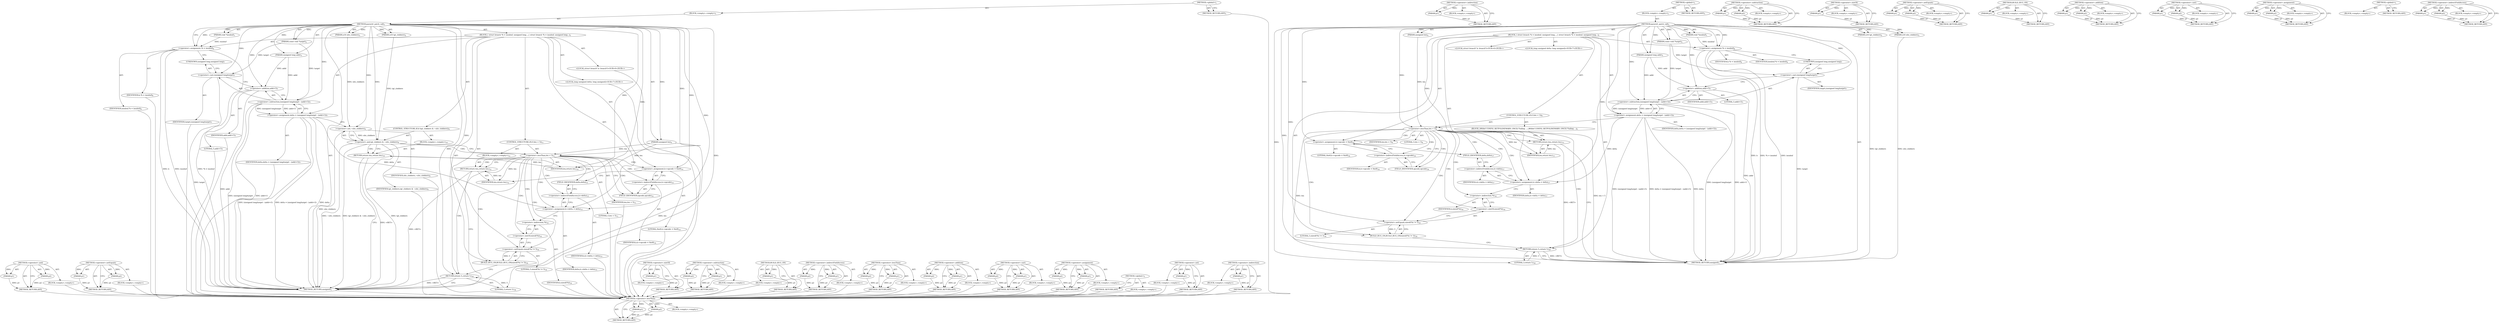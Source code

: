digraph "&lt;operator&gt;.indirectFieldAccess" {
vulnerable_110 [label=<(METHOD,&lt;operator&gt;.and)>];
vulnerable_111 [label=<(PARAM,p1)>];
vulnerable_112 [label=<(PARAM,p2)>];
vulnerable_113 [label=<(BLOCK,&lt;empty&gt;,&lt;empty&gt;)>];
vulnerable_114 [label=<(METHOD_RETURN,ANY)>];
vulnerable_133 [label=<(METHOD,&lt;operator&gt;.notEquals)>];
vulnerable_134 [label=<(PARAM,p1)>];
vulnerable_135 [label=<(PARAM,p2)>];
vulnerable_136 [label=<(BLOCK,&lt;empty&gt;,&lt;empty&gt;)>];
vulnerable_137 [label=<(METHOD_RETURN,ANY)>];
vulnerable_6 [label=<(METHOD,&lt;global&gt;)<SUB>1</SUB>>];
vulnerable_7 [label=<(BLOCK,&lt;empty&gt;,&lt;empty&gt;)<SUB>1</SUB>>];
vulnerable_8 [label=<(METHOD,paravirt_patch_call)<SUB>1</SUB>>];
vulnerable_9 [label=<(PARAM,void *insnbuf)<SUB>1</SUB>>];
vulnerable_10 [label=<(PARAM,const void *target)<SUB>2</SUB>>];
vulnerable_11 [label=<(PARAM,u16 tgt_clobbers)<SUB>2</SUB>>];
vulnerable_12 [label=<(PARAM,unsigned long addr)<SUB>3</SUB>>];
vulnerable_13 [label=<(PARAM,u16 site_clobbers)<SUB>3</SUB>>];
vulnerable_14 [label=<(PARAM,unsigned len)<SUB>4</SUB>>];
vulnerable_15 [label=<(BLOCK,{
 	struct branch *b = insnbuf;
 	unsigned long...,{
 	struct branch *b = insnbuf;
 	unsigned long...)<SUB>5</SUB>>];
vulnerable_16 [label="<(LOCAL,struct branch* b: branch*)<SUB>6</SUB>>"];
vulnerable_17 [label=<(&lt;operator&gt;.assignment,*b = insnbuf)<SUB>6</SUB>>];
vulnerable_18 [label=<(IDENTIFIER,b,*b = insnbuf)<SUB>6</SUB>>];
vulnerable_19 [label=<(IDENTIFIER,insnbuf,*b = insnbuf)<SUB>6</SUB>>];
vulnerable_20 [label="<(LOCAL,long unsigned delta: long unsigned)<SUB>7</SUB>>"];
vulnerable_21 [label=<(&lt;operator&gt;.assignment,delta = (unsigned long)target - (addr+5))<SUB>7</SUB>>];
vulnerable_22 [label=<(IDENTIFIER,delta,delta = (unsigned long)target - (addr+5))<SUB>7</SUB>>];
vulnerable_23 [label=<(&lt;operator&gt;.subtraction,(unsigned long)target - (addr+5))<SUB>7</SUB>>];
vulnerable_24 [label=<(&lt;operator&gt;.cast,(unsigned long)target)<SUB>7</SUB>>];
vulnerable_25 [label=<(UNKNOWN,unsigned long,unsigned long)<SUB>7</SUB>>];
vulnerable_26 [label=<(IDENTIFIER,target,(unsigned long)target)<SUB>7</SUB>>];
vulnerable_27 [label=<(&lt;operator&gt;.addition,addr+5)<SUB>7</SUB>>];
vulnerable_28 [label=<(IDENTIFIER,addr,addr+5)<SUB>7</SUB>>];
vulnerable_29 [label=<(LITERAL,5,addr+5)<SUB>7</SUB>>];
vulnerable_30 [label=<(CONTROL_STRUCTURE,IF,if (tgt_clobbers &amp; ~site_clobbers))<SUB>9</SUB>>];
vulnerable_31 [label=<(&lt;operator&gt;.and,tgt_clobbers &amp; ~site_clobbers)<SUB>9</SUB>>];
vulnerable_32 [label=<(IDENTIFIER,tgt_clobbers,tgt_clobbers &amp; ~site_clobbers)<SUB>9</SUB>>];
vulnerable_33 [label=<(&lt;operator&gt;.not,~site_clobbers)<SUB>9</SUB>>];
vulnerable_34 [label=<(IDENTIFIER,site_clobbers,~site_clobbers)<SUB>9</SUB>>];
vulnerable_35 [label=<(BLOCK,&lt;empty&gt;,&lt;empty&gt;)<SUB>10</SUB>>];
vulnerable_36 [label=<(RETURN,return len;,return len;)<SUB>10</SUB>>];
vulnerable_37 [label=<(IDENTIFIER,len,return len;)<SUB>10</SUB>>];
vulnerable_38 [label=<(CONTROL_STRUCTURE,IF,if (len &lt; 5))<SUB>11</SUB>>];
vulnerable_39 [label=<(&lt;operator&gt;.lessThan,len &lt; 5)<SUB>11</SUB>>];
vulnerable_40 [label=<(IDENTIFIER,len,len &lt; 5)<SUB>11</SUB>>];
vulnerable_41 [label=<(LITERAL,5,len &lt; 5)<SUB>11</SUB>>];
vulnerable_42 [label=<(BLOCK,&lt;empty&gt;,&lt;empty&gt;)<SUB>12</SUB>>];
vulnerable_43 [label=<(RETURN,return len;,return len;)<SUB>12</SUB>>];
vulnerable_44 [label=<(IDENTIFIER,len,return len;)<SUB>12</SUB>>];
vulnerable_45 [label=<(&lt;operator&gt;.assignment,b-&gt;opcode = 0xe8)<SUB>14</SUB>>];
vulnerable_46 [label=<(&lt;operator&gt;.indirectFieldAccess,b-&gt;opcode)<SUB>14</SUB>>];
vulnerable_47 [label=<(IDENTIFIER,b,b-&gt;opcode = 0xe8)<SUB>14</SUB>>];
vulnerable_48 [label=<(FIELD_IDENTIFIER,opcode,opcode)<SUB>14</SUB>>];
vulnerable_49 [label=<(LITERAL,0xe8,b-&gt;opcode = 0xe8)<SUB>14</SUB>>];
vulnerable_50 [label=<(&lt;operator&gt;.assignment,b-&gt;delta = delta)<SUB>15</SUB>>];
vulnerable_51 [label=<(&lt;operator&gt;.indirectFieldAccess,b-&gt;delta)<SUB>15</SUB>>];
vulnerable_52 [label=<(IDENTIFIER,b,b-&gt;delta = delta)<SUB>15</SUB>>];
vulnerable_53 [label=<(FIELD_IDENTIFIER,delta,delta)<SUB>15</SUB>>];
vulnerable_54 [label=<(IDENTIFIER,delta,b-&gt;delta = delta)<SUB>15</SUB>>];
vulnerable_55 [label=<(BUILD_BUG_ON,BUILD_BUG_ON(sizeof(*b) != 5))<SUB>16</SUB>>];
vulnerable_56 [label=<(&lt;operator&gt;.notEquals,sizeof(*b) != 5)<SUB>16</SUB>>];
vulnerable_57 [label=<(&lt;operator&gt;.sizeOf,sizeof(*b))<SUB>16</SUB>>];
vulnerable_58 [label=<(&lt;operator&gt;.indirection,*b)<SUB>16</SUB>>];
vulnerable_59 [label=<(IDENTIFIER,b,sizeof(*b))<SUB>16</SUB>>];
vulnerable_60 [label=<(LITERAL,5,sizeof(*b) != 5)<SUB>16</SUB>>];
vulnerable_61 [label=<(RETURN,return 5;,return 5;)<SUB>18</SUB>>];
vulnerable_62 [label=<(LITERAL,5,return 5;)<SUB>18</SUB>>];
vulnerable_63 [label=<(METHOD_RETURN,unsigned)<SUB>1</SUB>>];
vulnerable_65 [label=<(METHOD_RETURN,ANY)<SUB>1</SUB>>];
vulnerable_138 [label=<(METHOD,&lt;operator&gt;.sizeOf)>];
vulnerable_139 [label=<(PARAM,p1)>];
vulnerable_140 [label=<(BLOCK,&lt;empty&gt;,&lt;empty&gt;)>];
vulnerable_141 [label=<(METHOD_RETURN,ANY)>];
vulnerable_95 [label=<(METHOD,&lt;operator&gt;.subtraction)>];
vulnerable_96 [label=<(PARAM,p1)>];
vulnerable_97 [label=<(PARAM,p2)>];
vulnerable_98 [label=<(BLOCK,&lt;empty&gt;,&lt;empty&gt;)>];
vulnerable_99 [label=<(METHOD_RETURN,ANY)>];
vulnerable_129 [label=<(METHOD,BUILD_BUG_ON)>];
vulnerable_130 [label=<(PARAM,p1)>];
vulnerable_131 [label=<(BLOCK,&lt;empty&gt;,&lt;empty&gt;)>];
vulnerable_132 [label=<(METHOD_RETURN,ANY)>];
vulnerable_124 [label=<(METHOD,&lt;operator&gt;.indirectFieldAccess)>];
vulnerable_125 [label=<(PARAM,p1)>];
vulnerable_126 [label=<(PARAM,p2)>];
vulnerable_127 [label=<(BLOCK,&lt;empty&gt;,&lt;empty&gt;)>];
vulnerable_128 [label=<(METHOD_RETURN,ANY)>];
vulnerable_119 [label=<(METHOD,&lt;operator&gt;.lessThan)>];
vulnerable_120 [label=<(PARAM,p1)>];
vulnerable_121 [label=<(PARAM,p2)>];
vulnerable_122 [label=<(BLOCK,&lt;empty&gt;,&lt;empty&gt;)>];
vulnerable_123 [label=<(METHOD_RETURN,ANY)>];
vulnerable_105 [label=<(METHOD,&lt;operator&gt;.addition)>];
vulnerable_106 [label=<(PARAM,p1)>];
vulnerable_107 [label=<(PARAM,p2)>];
vulnerable_108 [label=<(BLOCK,&lt;empty&gt;,&lt;empty&gt;)>];
vulnerable_109 [label=<(METHOD_RETURN,ANY)>];
vulnerable_100 [label=<(METHOD,&lt;operator&gt;.cast)>];
vulnerable_101 [label=<(PARAM,p1)>];
vulnerable_102 [label=<(PARAM,p2)>];
vulnerable_103 [label=<(BLOCK,&lt;empty&gt;,&lt;empty&gt;)>];
vulnerable_104 [label=<(METHOD_RETURN,ANY)>];
vulnerable_90 [label=<(METHOD,&lt;operator&gt;.assignment)>];
vulnerable_91 [label=<(PARAM,p1)>];
vulnerable_92 [label=<(PARAM,p2)>];
vulnerable_93 [label=<(BLOCK,&lt;empty&gt;,&lt;empty&gt;)>];
vulnerable_94 [label=<(METHOD_RETURN,ANY)>];
vulnerable_84 [label=<(METHOD,&lt;global&gt;)<SUB>1</SUB>>];
vulnerable_85 [label=<(BLOCK,&lt;empty&gt;,&lt;empty&gt;)>];
vulnerable_86 [label=<(METHOD_RETURN,ANY)>];
vulnerable_115 [label=<(METHOD,&lt;operator&gt;.not)>];
vulnerable_116 [label=<(PARAM,p1)>];
vulnerable_117 [label=<(BLOCK,&lt;empty&gt;,&lt;empty&gt;)>];
vulnerable_118 [label=<(METHOD_RETURN,ANY)>];
vulnerable_142 [label=<(METHOD,&lt;operator&gt;.indirection)>];
vulnerable_143 [label=<(PARAM,p1)>];
vulnerable_144 [label=<(BLOCK,&lt;empty&gt;,&lt;empty&gt;)>];
vulnerable_145 [label=<(METHOD_RETURN,ANY)>];
fixed_102 [label=<(METHOD,&lt;operator&gt;.lessThan)>];
fixed_103 [label=<(PARAM,p1)>];
fixed_104 [label=<(PARAM,p2)>];
fixed_105 [label=<(BLOCK,&lt;empty&gt;,&lt;empty&gt;)>];
fixed_106 [label=<(METHOD_RETURN,ANY)>];
fixed_125 [label=<(METHOD,&lt;operator&gt;.indirection)>];
fixed_126 [label=<(PARAM,p1)>];
fixed_127 [label=<(BLOCK,&lt;empty&gt;,&lt;empty&gt;)>];
fixed_128 [label=<(METHOD_RETURN,ANY)>];
fixed_6 [label=<(METHOD,&lt;global&gt;)<SUB>1</SUB>>];
fixed_7 [label=<(BLOCK,&lt;empty&gt;,&lt;empty&gt;)<SUB>1</SUB>>];
fixed_8 [label=<(METHOD,paravirt_patch_call)<SUB>1</SUB>>];
fixed_9 [label=<(PARAM,void *insnbuf)<SUB>1</SUB>>];
fixed_10 [label=<(PARAM,const void *target)<SUB>2</SUB>>];
fixed_11 [label=<(PARAM,u16 tgt_clobbers)<SUB>2</SUB>>];
fixed_12 [label=<(PARAM,unsigned long addr)<SUB>3</SUB>>];
fixed_13 [label=<(PARAM,u16 site_clobbers)<SUB>3</SUB>>];
fixed_14 [label=<(PARAM,unsigned len)<SUB>4</SUB>>];
fixed_15 [label=<(BLOCK,{
 	struct branch *b = insnbuf;
 	unsigned long...,{
 	struct branch *b = insnbuf;
 	unsigned long...)<SUB>5</SUB>>];
fixed_16 [label="<(LOCAL,struct branch* b: branch*)<SUB>6</SUB>>"];
fixed_17 [label=<(&lt;operator&gt;.assignment,*b = insnbuf)<SUB>6</SUB>>];
fixed_18 [label=<(IDENTIFIER,b,*b = insnbuf)<SUB>6</SUB>>];
fixed_19 [label=<(IDENTIFIER,insnbuf,*b = insnbuf)<SUB>6</SUB>>];
fixed_20 [label="<(LOCAL,long unsigned delta: long unsigned)<SUB>7</SUB>>"];
fixed_21 [label=<(&lt;operator&gt;.assignment,delta = (unsigned long)target - (addr+5))<SUB>7</SUB>>];
fixed_22 [label=<(IDENTIFIER,delta,delta = (unsigned long)target - (addr+5))<SUB>7</SUB>>];
fixed_23 [label=<(&lt;operator&gt;.subtraction,(unsigned long)target - (addr+5))<SUB>7</SUB>>];
fixed_24 [label=<(&lt;operator&gt;.cast,(unsigned long)target)<SUB>7</SUB>>];
fixed_25 [label=<(UNKNOWN,unsigned long,unsigned long)<SUB>7</SUB>>];
fixed_26 [label=<(IDENTIFIER,target,(unsigned long)target)<SUB>7</SUB>>];
fixed_27 [label=<(&lt;operator&gt;.addition,addr+5)<SUB>7</SUB>>];
fixed_28 [label=<(IDENTIFIER,addr,addr+5)<SUB>7</SUB>>];
fixed_29 [label=<(LITERAL,5,addr+5)<SUB>7</SUB>>];
fixed_30 [label=<(CONTROL_STRUCTURE,IF,if (len &lt; 5))<SUB>9</SUB>>];
fixed_31 [label=<(&lt;operator&gt;.lessThan,len &lt; 5)<SUB>9</SUB>>];
fixed_32 [label=<(IDENTIFIER,len,len &lt; 5)<SUB>9</SUB>>];
fixed_33 [label=<(LITERAL,5,len &lt; 5)<SUB>9</SUB>>];
fixed_34 [label=<(BLOCK,{
#ifdef CONFIG_RETPOLINE
		WARN_ONCE(&quot;Failing ...,{
#ifdef CONFIG_RETPOLINE
		WARN_ONCE(&quot;Failing ...)<SUB>9</SUB>>];
fixed_35 [label=<(RETURN,return len;,return len;)<SUB>13</SUB>>];
fixed_36 [label=<(IDENTIFIER,len,return len;)<SUB>13</SUB>>];
fixed_37 [label=<(&lt;operator&gt;.assignment,b-&gt;opcode = 0xe8)<SUB>16</SUB>>];
fixed_38 [label=<(&lt;operator&gt;.indirectFieldAccess,b-&gt;opcode)<SUB>16</SUB>>];
fixed_39 [label=<(IDENTIFIER,b,b-&gt;opcode = 0xe8)<SUB>16</SUB>>];
fixed_40 [label=<(FIELD_IDENTIFIER,opcode,opcode)<SUB>16</SUB>>];
fixed_41 [label=<(LITERAL,0xe8,b-&gt;opcode = 0xe8)<SUB>16</SUB>>];
fixed_42 [label=<(&lt;operator&gt;.assignment,b-&gt;delta = delta)<SUB>17</SUB>>];
fixed_43 [label=<(&lt;operator&gt;.indirectFieldAccess,b-&gt;delta)<SUB>17</SUB>>];
fixed_44 [label=<(IDENTIFIER,b,b-&gt;delta = delta)<SUB>17</SUB>>];
fixed_45 [label=<(FIELD_IDENTIFIER,delta,delta)<SUB>17</SUB>>];
fixed_46 [label=<(IDENTIFIER,delta,b-&gt;delta = delta)<SUB>17</SUB>>];
fixed_47 [label=<(BUILD_BUG_ON,BUILD_BUG_ON(sizeof(*b) != 5))<SUB>18</SUB>>];
fixed_48 [label=<(&lt;operator&gt;.notEquals,sizeof(*b) != 5)<SUB>18</SUB>>];
fixed_49 [label=<(&lt;operator&gt;.sizeOf,sizeof(*b))<SUB>18</SUB>>];
fixed_50 [label=<(&lt;operator&gt;.indirection,*b)<SUB>18</SUB>>];
fixed_51 [label=<(IDENTIFIER,b,sizeof(*b))<SUB>18</SUB>>];
fixed_52 [label=<(LITERAL,5,sizeof(*b) != 5)<SUB>18</SUB>>];
fixed_53 [label=<(RETURN,return 5;,return 5;)<SUB>20</SUB>>];
fixed_54 [label=<(LITERAL,5,return 5;)<SUB>20</SUB>>];
fixed_55 [label=<(METHOD_RETURN,unsigned)<SUB>1</SUB>>];
fixed_57 [label=<(METHOD_RETURN,ANY)<SUB>1</SUB>>];
fixed_87 [label=<(METHOD,&lt;operator&gt;.subtraction)>];
fixed_88 [label=<(PARAM,p1)>];
fixed_89 [label=<(PARAM,p2)>];
fixed_90 [label=<(BLOCK,&lt;empty&gt;,&lt;empty&gt;)>];
fixed_91 [label=<(METHOD_RETURN,ANY)>];
fixed_121 [label=<(METHOD,&lt;operator&gt;.sizeOf)>];
fixed_122 [label=<(PARAM,p1)>];
fixed_123 [label=<(BLOCK,&lt;empty&gt;,&lt;empty&gt;)>];
fixed_124 [label=<(METHOD_RETURN,ANY)>];
fixed_116 [label=<(METHOD,&lt;operator&gt;.notEquals)>];
fixed_117 [label=<(PARAM,p1)>];
fixed_118 [label=<(PARAM,p2)>];
fixed_119 [label=<(BLOCK,&lt;empty&gt;,&lt;empty&gt;)>];
fixed_120 [label=<(METHOD_RETURN,ANY)>];
fixed_112 [label=<(METHOD,BUILD_BUG_ON)>];
fixed_113 [label=<(PARAM,p1)>];
fixed_114 [label=<(BLOCK,&lt;empty&gt;,&lt;empty&gt;)>];
fixed_115 [label=<(METHOD_RETURN,ANY)>];
fixed_97 [label=<(METHOD,&lt;operator&gt;.addition)>];
fixed_98 [label=<(PARAM,p1)>];
fixed_99 [label=<(PARAM,p2)>];
fixed_100 [label=<(BLOCK,&lt;empty&gt;,&lt;empty&gt;)>];
fixed_101 [label=<(METHOD_RETURN,ANY)>];
fixed_92 [label=<(METHOD,&lt;operator&gt;.cast)>];
fixed_93 [label=<(PARAM,p1)>];
fixed_94 [label=<(PARAM,p2)>];
fixed_95 [label=<(BLOCK,&lt;empty&gt;,&lt;empty&gt;)>];
fixed_96 [label=<(METHOD_RETURN,ANY)>];
fixed_82 [label=<(METHOD,&lt;operator&gt;.assignment)>];
fixed_83 [label=<(PARAM,p1)>];
fixed_84 [label=<(PARAM,p2)>];
fixed_85 [label=<(BLOCK,&lt;empty&gt;,&lt;empty&gt;)>];
fixed_86 [label=<(METHOD_RETURN,ANY)>];
fixed_76 [label=<(METHOD,&lt;global&gt;)<SUB>1</SUB>>];
fixed_77 [label=<(BLOCK,&lt;empty&gt;,&lt;empty&gt;)>];
fixed_78 [label=<(METHOD_RETURN,ANY)>];
fixed_107 [label=<(METHOD,&lt;operator&gt;.indirectFieldAccess)>];
fixed_108 [label=<(PARAM,p1)>];
fixed_109 [label=<(PARAM,p2)>];
fixed_110 [label=<(BLOCK,&lt;empty&gt;,&lt;empty&gt;)>];
fixed_111 [label=<(METHOD_RETURN,ANY)>];
vulnerable_110 -> vulnerable_111  [key=0, label="AST: "];
vulnerable_110 -> vulnerable_111  [key=1, label="DDG: "];
vulnerable_110 -> vulnerable_113  [key=0, label="AST: "];
vulnerable_110 -> vulnerable_112  [key=0, label="AST: "];
vulnerable_110 -> vulnerable_112  [key=1, label="DDG: "];
vulnerable_110 -> vulnerable_114  [key=0, label="AST: "];
vulnerable_110 -> vulnerable_114  [key=1, label="CFG: "];
vulnerable_111 -> vulnerable_114  [key=0, label="DDG: p1"];
vulnerable_112 -> vulnerable_114  [key=0, label="DDG: p2"];
vulnerable_113 -> fixed_102  [key=0];
vulnerable_114 -> fixed_102  [key=0];
vulnerable_133 -> vulnerable_134  [key=0, label="AST: "];
vulnerable_133 -> vulnerable_134  [key=1, label="DDG: "];
vulnerable_133 -> vulnerable_136  [key=0, label="AST: "];
vulnerable_133 -> vulnerable_135  [key=0, label="AST: "];
vulnerable_133 -> vulnerable_135  [key=1, label="DDG: "];
vulnerable_133 -> vulnerable_137  [key=0, label="AST: "];
vulnerable_133 -> vulnerable_137  [key=1, label="CFG: "];
vulnerable_134 -> vulnerable_137  [key=0, label="DDG: p1"];
vulnerable_135 -> vulnerable_137  [key=0, label="DDG: p2"];
vulnerable_136 -> fixed_102  [key=0];
vulnerable_137 -> fixed_102  [key=0];
vulnerable_6 -> vulnerable_7  [key=0, label="AST: "];
vulnerable_6 -> vulnerable_65  [key=0, label="AST: "];
vulnerable_6 -> vulnerable_65  [key=1, label="CFG: "];
vulnerable_7 -> vulnerable_8  [key=0, label="AST: "];
vulnerable_8 -> vulnerable_9  [key=0, label="AST: "];
vulnerable_8 -> vulnerable_9  [key=1, label="DDG: "];
vulnerable_8 -> vulnerable_10  [key=0, label="AST: "];
vulnerable_8 -> vulnerable_10  [key=1, label="DDG: "];
vulnerable_8 -> vulnerable_11  [key=0, label="AST: "];
vulnerable_8 -> vulnerable_11  [key=1, label="DDG: "];
vulnerable_8 -> vulnerable_12  [key=0, label="AST: "];
vulnerable_8 -> vulnerable_12  [key=1, label="DDG: "];
vulnerable_8 -> vulnerable_13  [key=0, label="AST: "];
vulnerable_8 -> vulnerable_13  [key=1, label="DDG: "];
vulnerable_8 -> vulnerable_14  [key=0, label="AST: "];
vulnerable_8 -> vulnerable_14  [key=1, label="DDG: "];
vulnerable_8 -> vulnerable_15  [key=0, label="AST: "];
vulnerable_8 -> vulnerable_63  [key=0, label="AST: "];
vulnerable_8 -> vulnerable_17  [key=0, label="CFG: "];
vulnerable_8 -> vulnerable_17  [key=1, label="DDG: "];
vulnerable_8 -> vulnerable_45  [key=0, label="DDG: "];
vulnerable_8 -> vulnerable_50  [key=0, label="DDG: "];
vulnerable_8 -> vulnerable_61  [key=0, label="DDG: "];
vulnerable_8 -> vulnerable_62  [key=0, label="DDG: "];
vulnerable_8 -> vulnerable_23  [key=0, label="DDG: "];
vulnerable_8 -> vulnerable_31  [key=0, label="DDG: "];
vulnerable_8 -> vulnerable_39  [key=0, label="DDG: "];
vulnerable_8 -> vulnerable_56  [key=0, label="DDG: "];
vulnerable_8 -> vulnerable_24  [key=0, label="DDG: "];
vulnerable_8 -> vulnerable_27  [key=0, label="DDG: "];
vulnerable_8 -> vulnerable_33  [key=0, label="DDG: "];
vulnerable_8 -> vulnerable_37  [key=0, label="DDG: "];
vulnerable_8 -> vulnerable_44  [key=0, label="DDG: "];
vulnerable_9 -> vulnerable_17  [key=0, label="DDG: insnbuf"];
vulnerable_10 -> vulnerable_23  [key=0, label="DDG: target"];
vulnerable_10 -> vulnerable_24  [key=0, label="DDG: target"];
vulnerable_11 -> vulnerable_31  [key=0, label="DDG: tgt_clobbers"];
vulnerable_12 -> vulnerable_23  [key=0, label="DDG: addr"];
vulnerable_12 -> vulnerable_27  [key=0, label="DDG: addr"];
vulnerable_13 -> vulnerable_33  [key=0, label="DDG: site_clobbers"];
vulnerable_14 -> vulnerable_63  [key=0, label="DDG: len"];
vulnerable_14 -> vulnerable_39  [key=0, label="DDG: len"];
vulnerable_14 -> vulnerable_37  [key=0, label="DDG: len"];
vulnerable_15 -> vulnerable_16  [key=0, label="AST: "];
vulnerable_15 -> vulnerable_17  [key=0, label="AST: "];
vulnerable_15 -> vulnerable_20  [key=0, label="AST: "];
vulnerable_15 -> vulnerable_21  [key=0, label="AST: "];
vulnerable_15 -> vulnerable_30  [key=0, label="AST: "];
vulnerable_15 -> vulnerable_38  [key=0, label="AST: "];
vulnerable_15 -> vulnerable_45  [key=0, label="AST: "];
vulnerable_15 -> vulnerable_50  [key=0, label="AST: "];
vulnerable_15 -> vulnerable_55  [key=0, label="AST: "];
vulnerable_15 -> vulnerable_61  [key=0, label="AST: "];
vulnerable_16 -> fixed_102  [key=0];
vulnerable_17 -> vulnerable_18  [key=0, label="AST: "];
vulnerable_17 -> vulnerable_19  [key=0, label="AST: "];
vulnerable_17 -> vulnerable_25  [key=0, label="CFG: "];
vulnerable_17 -> vulnerable_63  [key=0, label="DDG: b"];
vulnerable_17 -> vulnerable_63  [key=1, label="DDG: insnbuf"];
vulnerable_17 -> vulnerable_63  [key=2, label="DDG: *b = insnbuf"];
vulnerable_18 -> fixed_102  [key=0];
vulnerable_19 -> fixed_102  [key=0];
vulnerable_20 -> fixed_102  [key=0];
vulnerable_21 -> vulnerable_22  [key=0, label="AST: "];
vulnerable_21 -> vulnerable_23  [key=0, label="AST: "];
vulnerable_21 -> vulnerable_33  [key=0, label="CFG: "];
vulnerable_21 -> vulnerable_63  [key=0, label="DDG: delta"];
vulnerable_21 -> vulnerable_63  [key=1, label="DDG: (unsigned long)target - (addr+5)"];
vulnerable_21 -> vulnerable_63  [key=2, label="DDG: delta = (unsigned long)target - (addr+5)"];
vulnerable_21 -> vulnerable_50  [key=0, label="DDG: delta"];
vulnerable_22 -> fixed_102  [key=0];
vulnerable_23 -> vulnerable_24  [key=0, label="AST: "];
vulnerable_23 -> vulnerable_27  [key=0, label="AST: "];
vulnerable_23 -> vulnerable_21  [key=0, label="CFG: "];
vulnerable_23 -> vulnerable_21  [key=1, label="DDG: (unsigned long)target"];
vulnerable_23 -> vulnerable_21  [key=2, label="DDG: addr+5"];
vulnerable_23 -> vulnerable_63  [key=0, label="DDG: (unsigned long)target"];
vulnerable_23 -> vulnerable_63  [key=1, label="DDG: addr+5"];
vulnerable_24 -> vulnerable_25  [key=0, label="AST: "];
vulnerable_24 -> vulnerable_26  [key=0, label="AST: "];
vulnerable_24 -> vulnerable_27  [key=0, label="CFG: "];
vulnerable_24 -> vulnerable_63  [key=0, label="DDG: target"];
vulnerable_25 -> vulnerable_24  [key=0, label="CFG: "];
vulnerable_26 -> fixed_102  [key=0];
vulnerable_27 -> vulnerable_28  [key=0, label="AST: "];
vulnerable_27 -> vulnerable_29  [key=0, label="AST: "];
vulnerable_27 -> vulnerable_23  [key=0, label="CFG: "];
vulnerable_27 -> vulnerable_63  [key=0, label="DDG: addr"];
vulnerable_28 -> fixed_102  [key=0];
vulnerable_29 -> fixed_102  [key=0];
vulnerable_30 -> vulnerable_31  [key=0, label="AST: "];
vulnerable_30 -> vulnerable_35  [key=0, label="AST: "];
vulnerable_31 -> vulnerable_32  [key=0, label="AST: "];
vulnerable_31 -> vulnerable_33  [key=0, label="AST: "];
vulnerable_31 -> vulnerable_36  [key=0, label="CFG: "];
vulnerable_31 -> vulnerable_36  [key=1, label="CDG: "];
vulnerable_31 -> vulnerable_39  [key=0, label="CFG: "];
vulnerable_31 -> vulnerable_39  [key=1, label="CDG: "];
vulnerable_31 -> vulnerable_63  [key=0, label="DDG: tgt_clobbers"];
vulnerable_31 -> vulnerable_63  [key=1, label="DDG: ~site_clobbers"];
vulnerable_31 -> vulnerable_63  [key=2, label="DDG: tgt_clobbers &amp; ~site_clobbers"];
vulnerable_32 -> fixed_102  [key=0];
vulnerable_33 -> vulnerable_34  [key=0, label="AST: "];
vulnerable_33 -> vulnerable_31  [key=0, label="CFG: "];
vulnerable_33 -> vulnerable_31  [key=1, label="DDG: site_clobbers"];
vulnerable_33 -> vulnerable_63  [key=0, label="DDG: site_clobbers"];
vulnerable_34 -> fixed_102  [key=0];
vulnerable_35 -> vulnerable_36  [key=0, label="AST: "];
vulnerable_36 -> vulnerable_37  [key=0, label="AST: "];
vulnerable_36 -> vulnerable_63  [key=0, label="CFG: "];
vulnerable_36 -> vulnerable_63  [key=1, label="DDG: &lt;RET&gt;"];
vulnerable_37 -> vulnerable_36  [key=0, label="DDG: len"];
vulnerable_38 -> vulnerable_39  [key=0, label="AST: "];
vulnerable_38 -> vulnerable_42  [key=0, label="AST: "];
vulnerable_39 -> vulnerable_40  [key=0, label="AST: "];
vulnerable_39 -> vulnerable_41  [key=0, label="AST: "];
vulnerable_39 -> vulnerable_43  [key=0, label="CFG: "];
vulnerable_39 -> vulnerable_43  [key=1, label="CDG: "];
vulnerable_39 -> vulnerable_48  [key=0, label="CFG: "];
vulnerable_39 -> vulnerable_48  [key=1, label="CDG: "];
vulnerable_39 -> vulnerable_44  [key=0, label="DDG: len"];
vulnerable_39 -> vulnerable_58  [key=0, label="CDG: "];
vulnerable_39 -> vulnerable_61  [key=0, label="CDG: "];
vulnerable_39 -> vulnerable_51  [key=0, label="CDG: "];
vulnerable_39 -> vulnerable_57  [key=0, label="CDG: "];
vulnerable_39 -> vulnerable_46  [key=0, label="CDG: "];
vulnerable_39 -> vulnerable_53  [key=0, label="CDG: "];
vulnerable_39 -> vulnerable_56  [key=0, label="CDG: "];
vulnerable_39 -> vulnerable_45  [key=0, label="CDG: "];
vulnerable_39 -> vulnerable_50  [key=0, label="CDG: "];
vulnerable_39 -> vulnerable_55  [key=0, label="CDG: "];
vulnerable_40 -> fixed_102  [key=0];
vulnerable_41 -> fixed_102  [key=0];
vulnerable_42 -> vulnerable_43  [key=0, label="AST: "];
vulnerable_43 -> vulnerable_44  [key=0, label="AST: "];
vulnerable_43 -> vulnerable_63  [key=0, label="CFG: "];
vulnerable_43 -> vulnerable_63  [key=1, label="DDG: &lt;RET&gt;"];
vulnerable_44 -> vulnerable_43  [key=0, label="DDG: len"];
vulnerable_45 -> vulnerable_46  [key=0, label="AST: "];
vulnerable_45 -> vulnerable_49  [key=0, label="AST: "];
vulnerable_45 -> vulnerable_53  [key=0, label="CFG: "];
vulnerable_46 -> vulnerable_47  [key=0, label="AST: "];
vulnerable_46 -> vulnerable_48  [key=0, label="AST: "];
vulnerable_46 -> vulnerable_45  [key=0, label="CFG: "];
vulnerable_47 -> fixed_102  [key=0];
vulnerable_48 -> vulnerable_46  [key=0, label="CFG: "];
vulnerable_49 -> fixed_102  [key=0];
vulnerable_50 -> vulnerable_51  [key=0, label="AST: "];
vulnerable_50 -> vulnerable_54  [key=0, label="AST: "];
vulnerable_50 -> vulnerable_58  [key=0, label="CFG: "];
vulnerable_51 -> vulnerable_52  [key=0, label="AST: "];
vulnerable_51 -> vulnerable_53  [key=0, label="AST: "];
vulnerable_51 -> vulnerable_50  [key=0, label="CFG: "];
vulnerable_52 -> fixed_102  [key=0];
vulnerable_53 -> vulnerable_51  [key=0, label="CFG: "];
vulnerable_54 -> fixed_102  [key=0];
vulnerable_55 -> vulnerable_56  [key=0, label="AST: "];
vulnerable_55 -> vulnerable_61  [key=0, label="CFG: "];
vulnerable_56 -> vulnerable_57  [key=0, label="AST: "];
vulnerable_56 -> vulnerable_60  [key=0, label="AST: "];
vulnerable_56 -> vulnerable_55  [key=0, label="CFG: "];
vulnerable_56 -> vulnerable_55  [key=1, label="DDG: 5"];
vulnerable_57 -> vulnerable_58  [key=0, label="AST: "];
vulnerable_57 -> vulnerable_56  [key=0, label="CFG: "];
vulnerable_58 -> vulnerable_59  [key=0, label="AST: "];
vulnerable_58 -> vulnerable_57  [key=0, label="CFG: "];
vulnerable_59 -> fixed_102  [key=0];
vulnerable_60 -> fixed_102  [key=0];
vulnerable_61 -> vulnerable_62  [key=0, label="AST: "];
vulnerable_61 -> vulnerable_63  [key=0, label="CFG: "];
vulnerable_61 -> vulnerable_63  [key=1, label="DDG: &lt;RET&gt;"];
vulnerable_62 -> vulnerable_61  [key=0, label="DDG: 5"];
vulnerable_63 -> fixed_102  [key=0];
vulnerable_65 -> fixed_102  [key=0];
vulnerable_138 -> vulnerable_139  [key=0, label="AST: "];
vulnerable_138 -> vulnerable_139  [key=1, label="DDG: "];
vulnerable_138 -> vulnerable_140  [key=0, label="AST: "];
vulnerable_138 -> vulnerable_141  [key=0, label="AST: "];
vulnerable_138 -> vulnerable_141  [key=1, label="CFG: "];
vulnerable_139 -> vulnerable_141  [key=0, label="DDG: p1"];
vulnerable_140 -> fixed_102  [key=0];
vulnerable_141 -> fixed_102  [key=0];
vulnerable_95 -> vulnerable_96  [key=0, label="AST: "];
vulnerable_95 -> vulnerable_96  [key=1, label="DDG: "];
vulnerable_95 -> vulnerable_98  [key=0, label="AST: "];
vulnerable_95 -> vulnerable_97  [key=0, label="AST: "];
vulnerable_95 -> vulnerable_97  [key=1, label="DDG: "];
vulnerable_95 -> vulnerable_99  [key=0, label="AST: "];
vulnerable_95 -> vulnerable_99  [key=1, label="CFG: "];
vulnerable_96 -> vulnerable_99  [key=0, label="DDG: p1"];
vulnerable_97 -> vulnerable_99  [key=0, label="DDG: p2"];
vulnerable_98 -> fixed_102  [key=0];
vulnerable_99 -> fixed_102  [key=0];
vulnerable_129 -> vulnerable_130  [key=0, label="AST: "];
vulnerable_129 -> vulnerable_130  [key=1, label="DDG: "];
vulnerable_129 -> vulnerable_131  [key=0, label="AST: "];
vulnerable_129 -> vulnerable_132  [key=0, label="AST: "];
vulnerable_129 -> vulnerable_132  [key=1, label="CFG: "];
vulnerable_130 -> vulnerable_132  [key=0, label="DDG: p1"];
vulnerable_131 -> fixed_102  [key=0];
vulnerable_132 -> fixed_102  [key=0];
vulnerable_124 -> vulnerable_125  [key=0, label="AST: "];
vulnerable_124 -> vulnerable_125  [key=1, label="DDG: "];
vulnerable_124 -> vulnerable_127  [key=0, label="AST: "];
vulnerable_124 -> vulnerable_126  [key=0, label="AST: "];
vulnerable_124 -> vulnerable_126  [key=1, label="DDG: "];
vulnerable_124 -> vulnerable_128  [key=0, label="AST: "];
vulnerable_124 -> vulnerable_128  [key=1, label="CFG: "];
vulnerable_125 -> vulnerable_128  [key=0, label="DDG: p1"];
vulnerable_126 -> vulnerable_128  [key=0, label="DDG: p2"];
vulnerable_127 -> fixed_102  [key=0];
vulnerable_128 -> fixed_102  [key=0];
vulnerable_119 -> vulnerable_120  [key=0, label="AST: "];
vulnerable_119 -> vulnerable_120  [key=1, label="DDG: "];
vulnerable_119 -> vulnerable_122  [key=0, label="AST: "];
vulnerable_119 -> vulnerable_121  [key=0, label="AST: "];
vulnerable_119 -> vulnerable_121  [key=1, label="DDG: "];
vulnerable_119 -> vulnerable_123  [key=0, label="AST: "];
vulnerable_119 -> vulnerable_123  [key=1, label="CFG: "];
vulnerable_120 -> vulnerable_123  [key=0, label="DDG: p1"];
vulnerable_121 -> vulnerable_123  [key=0, label="DDG: p2"];
vulnerable_122 -> fixed_102  [key=0];
vulnerable_123 -> fixed_102  [key=0];
vulnerable_105 -> vulnerable_106  [key=0, label="AST: "];
vulnerable_105 -> vulnerable_106  [key=1, label="DDG: "];
vulnerable_105 -> vulnerable_108  [key=0, label="AST: "];
vulnerable_105 -> vulnerable_107  [key=0, label="AST: "];
vulnerable_105 -> vulnerable_107  [key=1, label="DDG: "];
vulnerable_105 -> vulnerable_109  [key=0, label="AST: "];
vulnerable_105 -> vulnerable_109  [key=1, label="CFG: "];
vulnerable_106 -> vulnerable_109  [key=0, label="DDG: p1"];
vulnerable_107 -> vulnerable_109  [key=0, label="DDG: p2"];
vulnerable_108 -> fixed_102  [key=0];
vulnerable_109 -> fixed_102  [key=0];
vulnerable_100 -> vulnerable_101  [key=0, label="AST: "];
vulnerable_100 -> vulnerable_101  [key=1, label="DDG: "];
vulnerable_100 -> vulnerable_103  [key=0, label="AST: "];
vulnerable_100 -> vulnerable_102  [key=0, label="AST: "];
vulnerable_100 -> vulnerable_102  [key=1, label="DDG: "];
vulnerable_100 -> vulnerable_104  [key=0, label="AST: "];
vulnerable_100 -> vulnerable_104  [key=1, label="CFG: "];
vulnerable_101 -> vulnerable_104  [key=0, label="DDG: p1"];
vulnerable_102 -> vulnerable_104  [key=0, label="DDG: p2"];
vulnerable_103 -> fixed_102  [key=0];
vulnerable_104 -> fixed_102  [key=0];
vulnerable_90 -> vulnerable_91  [key=0, label="AST: "];
vulnerable_90 -> vulnerable_91  [key=1, label="DDG: "];
vulnerable_90 -> vulnerable_93  [key=0, label="AST: "];
vulnerable_90 -> vulnerable_92  [key=0, label="AST: "];
vulnerable_90 -> vulnerable_92  [key=1, label="DDG: "];
vulnerable_90 -> vulnerable_94  [key=0, label="AST: "];
vulnerable_90 -> vulnerable_94  [key=1, label="CFG: "];
vulnerable_91 -> vulnerable_94  [key=0, label="DDG: p1"];
vulnerable_92 -> vulnerable_94  [key=0, label="DDG: p2"];
vulnerable_93 -> fixed_102  [key=0];
vulnerable_94 -> fixed_102  [key=0];
vulnerable_84 -> vulnerable_85  [key=0, label="AST: "];
vulnerable_84 -> vulnerable_86  [key=0, label="AST: "];
vulnerable_84 -> vulnerable_86  [key=1, label="CFG: "];
vulnerable_85 -> fixed_102  [key=0];
vulnerable_86 -> fixed_102  [key=0];
vulnerable_115 -> vulnerable_116  [key=0, label="AST: "];
vulnerable_115 -> vulnerable_116  [key=1, label="DDG: "];
vulnerable_115 -> vulnerable_117  [key=0, label="AST: "];
vulnerable_115 -> vulnerable_118  [key=0, label="AST: "];
vulnerable_115 -> vulnerable_118  [key=1, label="CFG: "];
vulnerable_116 -> vulnerable_118  [key=0, label="DDG: p1"];
vulnerable_117 -> fixed_102  [key=0];
vulnerable_118 -> fixed_102  [key=0];
vulnerable_142 -> vulnerable_143  [key=0, label="AST: "];
vulnerable_142 -> vulnerable_143  [key=1, label="DDG: "];
vulnerable_142 -> vulnerable_144  [key=0, label="AST: "];
vulnerable_142 -> vulnerable_145  [key=0, label="AST: "];
vulnerable_142 -> vulnerable_145  [key=1, label="CFG: "];
vulnerable_143 -> vulnerable_145  [key=0, label="DDG: p1"];
vulnerable_144 -> fixed_102  [key=0];
vulnerable_145 -> fixed_102  [key=0];
fixed_102 -> fixed_103  [key=0, label="AST: "];
fixed_102 -> fixed_103  [key=1, label="DDG: "];
fixed_102 -> fixed_105  [key=0, label="AST: "];
fixed_102 -> fixed_104  [key=0, label="AST: "];
fixed_102 -> fixed_104  [key=1, label="DDG: "];
fixed_102 -> fixed_106  [key=0, label="AST: "];
fixed_102 -> fixed_106  [key=1, label="CFG: "];
fixed_103 -> fixed_106  [key=0, label="DDG: p1"];
fixed_104 -> fixed_106  [key=0, label="DDG: p2"];
fixed_125 -> fixed_126  [key=0, label="AST: "];
fixed_125 -> fixed_126  [key=1, label="DDG: "];
fixed_125 -> fixed_127  [key=0, label="AST: "];
fixed_125 -> fixed_128  [key=0, label="AST: "];
fixed_125 -> fixed_128  [key=1, label="CFG: "];
fixed_126 -> fixed_128  [key=0, label="DDG: p1"];
fixed_6 -> fixed_7  [key=0, label="AST: "];
fixed_6 -> fixed_57  [key=0, label="AST: "];
fixed_6 -> fixed_57  [key=1, label="CFG: "];
fixed_7 -> fixed_8  [key=0, label="AST: "];
fixed_8 -> fixed_9  [key=0, label="AST: "];
fixed_8 -> fixed_9  [key=1, label="DDG: "];
fixed_8 -> fixed_10  [key=0, label="AST: "];
fixed_8 -> fixed_10  [key=1, label="DDG: "];
fixed_8 -> fixed_11  [key=0, label="AST: "];
fixed_8 -> fixed_11  [key=1, label="DDG: "];
fixed_8 -> fixed_12  [key=0, label="AST: "];
fixed_8 -> fixed_12  [key=1, label="DDG: "];
fixed_8 -> fixed_13  [key=0, label="AST: "];
fixed_8 -> fixed_13  [key=1, label="DDG: "];
fixed_8 -> fixed_14  [key=0, label="AST: "];
fixed_8 -> fixed_14  [key=1, label="DDG: "];
fixed_8 -> fixed_15  [key=0, label="AST: "];
fixed_8 -> fixed_55  [key=0, label="AST: "];
fixed_8 -> fixed_17  [key=0, label="CFG: "];
fixed_8 -> fixed_17  [key=1, label="DDG: "];
fixed_8 -> fixed_37  [key=0, label="DDG: "];
fixed_8 -> fixed_42  [key=0, label="DDG: "];
fixed_8 -> fixed_53  [key=0, label="DDG: "];
fixed_8 -> fixed_54  [key=0, label="DDG: "];
fixed_8 -> fixed_23  [key=0, label="DDG: "];
fixed_8 -> fixed_31  [key=0, label="DDG: "];
fixed_8 -> fixed_48  [key=0, label="DDG: "];
fixed_8 -> fixed_24  [key=0, label="DDG: "];
fixed_8 -> fixed_27  [key=0, label="DDG: "];
fixed_8 -> fixed_36  [key=0, label="DDG: "];
fixed_9 -> fixed_17  [key=0, label="DDG: insnbuf"];
fixed_10 -> fixed_23  [key=0, label="DDG: target"];
fixed_10 -> fixed_24  [key=0, label="DDG: target"];
fixed_11 -> fixed_55  [key=0, label="DDG: tgt_clobbers"];
fixed_12 -> fixed_23  [key=0, label="DDG: addr"];
fixed_12 -> fixed_27  [key=0, label="DDG: addr"];
fixed_13 -> fixed_55  [key=0, label="DDG: site_clobbers"];
fixed_14 -> fixed_31  [key=0, label="DDG: len"];
fixed_15 -> fixed_16  [key=0, label="AST: "];
fixed_15 -> fixed_17  [key=0, label="AST: "];
fixed_15 -> fixed_20  [key=0, label="AST: "];
fixed_15 -> fixed_21  [key=0, label="AST: "];
fixed_15 -> fixed_30  [key=0, label="AST: "];
fixed_15 -> fixed_37  [key=0, label="AST: "];
fixed_15 -> fixed_42  [key=0, label="AST: "];
fixed_15 -> fixed_47  [key=0, label="AST: "];
fixed_15 -> fixed_53  [key=0, label="AST: "];
fixed_17 -> fixed_18  [key=0, label="AST: "];
fixed_17 -> fixed_19  [key=0, label="AST: "];
fixed_17 -> fixed_25  [key=0, label="CFG: "];
fixed_17 -> fixed_55  [key=0, label="DDG: b"];
fixed_17 -> fixed_55  [key=1, label="DDG: insnbuf"];
fixed_17 -> fixed_55  [key=2, label="DDG: *b = insnbuf"];
fixed_21 -> fixed_22  [key=0, label="AST: "];
fixed_21 -> fixed_23  [key=0, label="AST: "];
fixed_21 -> fixed_31  [key=0, label="CFG: "];
fixed_21 -> fixed_55  [key=0, label="DDG: delta"];
fixed_21 -> fixed_55  [key=1, label="DDG: (unsigned long)target - (addr+5)"];
fixed_21 -> fixed_55  [key=2, label="DDG: delta = (unsigned long)target - (addr+5)"];
fixed_21 -> fixed_42  [key=0, label="DDG: delta"];
fixed_23 -> fixed_24  [key=0, label="AST: "];
fixed_23 -> fixed_27  [key=0, label="AST: "];
fixed_23 -> fixed_21  [key=0, label="CFG: "];
fixed_23 -> fixed_21  [key=1, label="DDG: (unsigned long)target"];
fixed_23 -> fixed_21  [key=2, label="DDG: addr+5"];
fixed_23 -> fixed_55  [key=0, label="DDG: (unsigned long)target"];
fixed_23 -> fixed_55  [key=1, label="DDG: addr+5"];
fixed_24 -> fixed_25  [key=0, label="AST: "];
fixed_24 -> fixed_26  [key=0, label="AST: "];
fixed_24 -> fixed_27  [key=0, label="CFG: "];
fixed_24 -> fixed_55  [key=0, label="DDG: target"];
fixed_25 -> fixed_24  [key=0, label="CFG: "];
fixed_27 -> fixed_28  [key=0, label="AST: "];
fixed_27 -> fixed_29  [key=0, label="AST: "];
fixed_27 -> fixed_23  [key=0, label="CFG: "];
fixed_27 -> fixed_55  [key=0, label="DDG: addr"];
fixed_30 -> fixed_31  [key=0, label="AST: "];
fixed_30 -> fixed_34  [key=0, label="AST: "];
fixed_31 -> fixed_32  [key=0, label="AST: "];
fixed_31 -> fixed_33  [key=0, label="AST: "];
fixed_31 -> fixed_35  [key=0, label="CFG: "];
fixed_31 -> fixed_35  [key=1, label="CDG: "];
fixed_31 -> fixed_40  [key=0, label="CFG: "];
fixed_31 -> fixed_40  [key=1, label="CDG: "];
fixed_31 -> fixed_55  [key=0, label="DDG: len"];
fixed_31 -> fixed_55  [key=1, label="DDG: len &lt; 5"];
fixed_31 -> fixed_36  [key=0, label="DDG: len"];
fixed_31 -> fixed_47  [key=0, label="CDG: "];
fixed_31 -> fixed_48  [key=0, label="CDG: "];
fixed_31 -> fixed_49  [key=0, label="CDG: "];
fixed_31 -> fixed_50  [key=0, label="CDG: "];
fixed_31 -> fixed_42  [key=0, label="CDG: "];
fixed_31 -> fixed_37  [key=0, label="CDG: "];
fixed_31 -> fixed_53  [key=0, label="CDG: "];
fixed_31 -> fixed_38  [key=0, label="CDG: "];
fixed_31 -> fixed_45  [key=0, label="CDG: "];
fixed_31 -> fixed_43  [key=0, label="CDG: "];
fixed_34 -> fixed_35  [key=0, label="AST: "];
fixed_35 -> fixed_36  [key=0, label="AST: "];
fixed_35 -> fixed_55  [key=0, label="CFG: "];
fixed_35 -> fixed_55  [key=1, label="DDG: &lt;RET&gt;"];
fixed_36 -> fixed_35  [key=0, label="DDG: len"];
fixed_37 -> fixed_38  [key=0, label="AST: "];
fixed_37 -> fixed_41  [key=0, label="AST: "];
fixed_37 -> fixed_45  [key=0, label="CFG: "];
fixed_38 -> fixed_39  [key=0, label="AST: "];
fixed_38 -> fixed_40  [key=0, label="AST: "];
fixed_38 -> fixed_37  [key=0, label="CFG: "];
fixed_40 -> fixed_38  [key=0, label="CFG: "];
fixed_42 -> fixed_43  [key=0, label="AST: "];
fixed_42 -> fixed_46  [key=0, label="AST: "];
fixed_42 -> fixed_50  [key=0, label="CFG: "];
fixed_43 -> fixed_44  [key=0, label="AST: "];
fixed_43 -> fixed_45  [key=0, label="AST: "];
fixed_43 -> fixed_42  [key=0, label="CFG: "];
fixed_45 -> fixed_43  [key=0, label="CFG: "];
fixed_47 -> fixed_48  [key=0, label="AST: "];
fixed_47 -> fixed_53  [key=0, label="CFG: "];
fixed_48 -> fixed_49  [key=0, label="AST: "];
fixed_48 -> fixed_52  [key=0, label="AST: "];
fixed_48 -> fixed_47  [key=0, label="CFG: "];
fixed_48 -> fixed_47  [key=1, label="DDG: 5"];
fixed_49 -> fixed_50  [key=0, label="AST: "];
fixed_49 -> fixed_48  [key=0, label="CFG: "];
fixed_50 -> fixed_51  [key=0, label="AST: "];
fixed_50 -> fixed_49  [key=0, label="CFG: "];
fixed_53 -> fixed_54  [key=0, label="AST: "];
fixed_53 -> fixed_55  [key=0, label="CFG: "];
fixed_53 -> fixed_55  [key=1, label="DDG: &lt;RET&gt;"];
fixed_54 -> fixed_53  [key=0, label="DDG: 5"];
fixed_87 -> fixed_88  [key=0, label="AST: "];
fixed_87 -> fixed_88  [key=1, label="DDG: "];
fixed_87 -> fixed_90  [key=0, label="AST: "];
fixed_87 -> fixed_89  [key=0, label="AST: "];
fixed_87 -> fixed_89  [key=1, label="DDG: "];
fixed_87 -> fixed_91  [key=0, label="AST: "];
fixed_87 -> fixed_91  [key=1, label="CFG: "];
fixed_88 -> fixed_91  [key=0, label="DDG: p1"];
fixed_89 -> fixed_91  [key=0, label="DDG: p2"];
fixed_121 -> fixed_122  [key=0, label="AST: "];
fixed_121 -> fixed_122  [key=1, label="DDG: "];
fixed_121 -> fixed_123  [key=0, label="AST: "];
fixed_121 -> fixed_124  [key=0, label="AST: "];
fixed_121 -> fixed_124  [key=1, label="CFG: "];
fixed_122 -> fixed_124  [key=0, label="DDG: p1"];
fixed_116 -> fixed_117  [key=0, label="AST: "];
fixed_116 -> fixed_117  [key=1, label="DDG: "];
fixed_116 -> fixed_119  [key=0, label="AST: "];
fixed_116 -> fixed_118  [key=0, label="AST: "];
fixed_116 -> fixed_118  [key=1, label="DDG: "];
fixed_116 -> fixed_120  [key=0, label="AST: "];
fixed_116 -> fixed_120  [key=1, label="CFG: "];
fixed_117 -> fixed_120  [key=0, label="DDG: p1"];
fixed_118 -> fixed_120  [key=0, label="DDG: p2"];
fixed_112 -> fixed_113  [key=0, label="AST: "];
fixed_112 -> fixed_113  [key=1, label="DDG: "];
fixed_112 -> fixed_114  [key=0, label="AST: "];
fixed_112 -> fixed_115  [key=0, label="AST: "];
fixed_112 -> fixed_115  [key=1, label="CFG: "];
fixed_113 -> fixed_115  [key=0, label="DDG: p1"];
fixed_97 -> fixed_98  [key=0, label="AST: "];
fixed_97 -> fixed_98  [key=1, label="DDG: "];
fixed_97 -> fixed_100  [key=0, label="AST: "];
fixed_97 -> fixed_99  [key=0, label="AST: "];
fixed_97 -> fixed_99  [key=1, label="DDG: "];
fixed_97 -> fixed_101  [key=0, label="AST: "];
fixed_97 -> fixed_101  [key=1, label="CFG: "];
fixed_98 -> fixed_101  [key=0, label="DDG: p1"];
fixed_99 -> fixed_101  [key=0, label="DDG: p2"];
fixed_92 -> fixed_93  [key=0, label="AST: "];
fixed_92 -> fixed_93  [key=1, label="DDG: "];
fixed_92 -> fixed_95  [key=0, label="AST: "];
fixed_92 -> fixed_94  [key=0, label="AST: "];
fixed_92 -> fixed_94  [key=1, label="DDG: "];
fixed_92 -> fixed_96  [key=0, label="AST: "];
fixed_92 -> fixed_96  [key=1, label="CFG: "];
fixed_93 -> fixed_96  [key=0, label="DDG: p1"];
fixed_94 -> fixed_96  [key=0, label="DDG: p2"];
fixed_82 -> fixed_83  [key=0, label="AST: "];
fixed_82 -> fixed_83  [key=1, label="DDG: "];
fixed_82 -> fixed_85  [key=0, label="AST: "];
fixed_82 -> fixed_84  [key=0, label="AST: "];
fixed_82 -> fixed_84  [key=1, label="DDG: "];
fixed_82 -> fixed_86  [key=0, label="AST: "];
fixed_82 -> fixed_86  [key=1, label="CFG: "];
fixed_83 -> fixed_86  [key=0, label="DDG: p1"];
fixed_84 -> fixed_86  [key=0, label="DDG: p2"];
fixed_76 -> fixed_77  [key=0, label="AST: "];
fixed_76 -> fixed_78  [key=0, label="AST: "];
fixed_76 -> fixed_78  [key=1, label="CFG: "];
fixed_107 -> fixed_108  [key=0, label="AST: "];
fixed_107 -> fixed_108  [key=1, label="DDG: "];
fixed_107 -> fixed_110  [key=0, label="AST: "];
fixed_107 -> fixed_109  [key=0, label="AST: "];
fixed_107 -> fixed_109  [key=1, label="DDG: "];
fixed_107 -> fixed_111  [key=0, label="AST: "];
fixed_107 -> fixed_111  [key=1, label="CFG: "];
fixed_108 -> fixed_111  [key=0, label="DDG: p1"];
fixed_109 -> fixed_111  [key=0, label="DDG: p2"];
}
